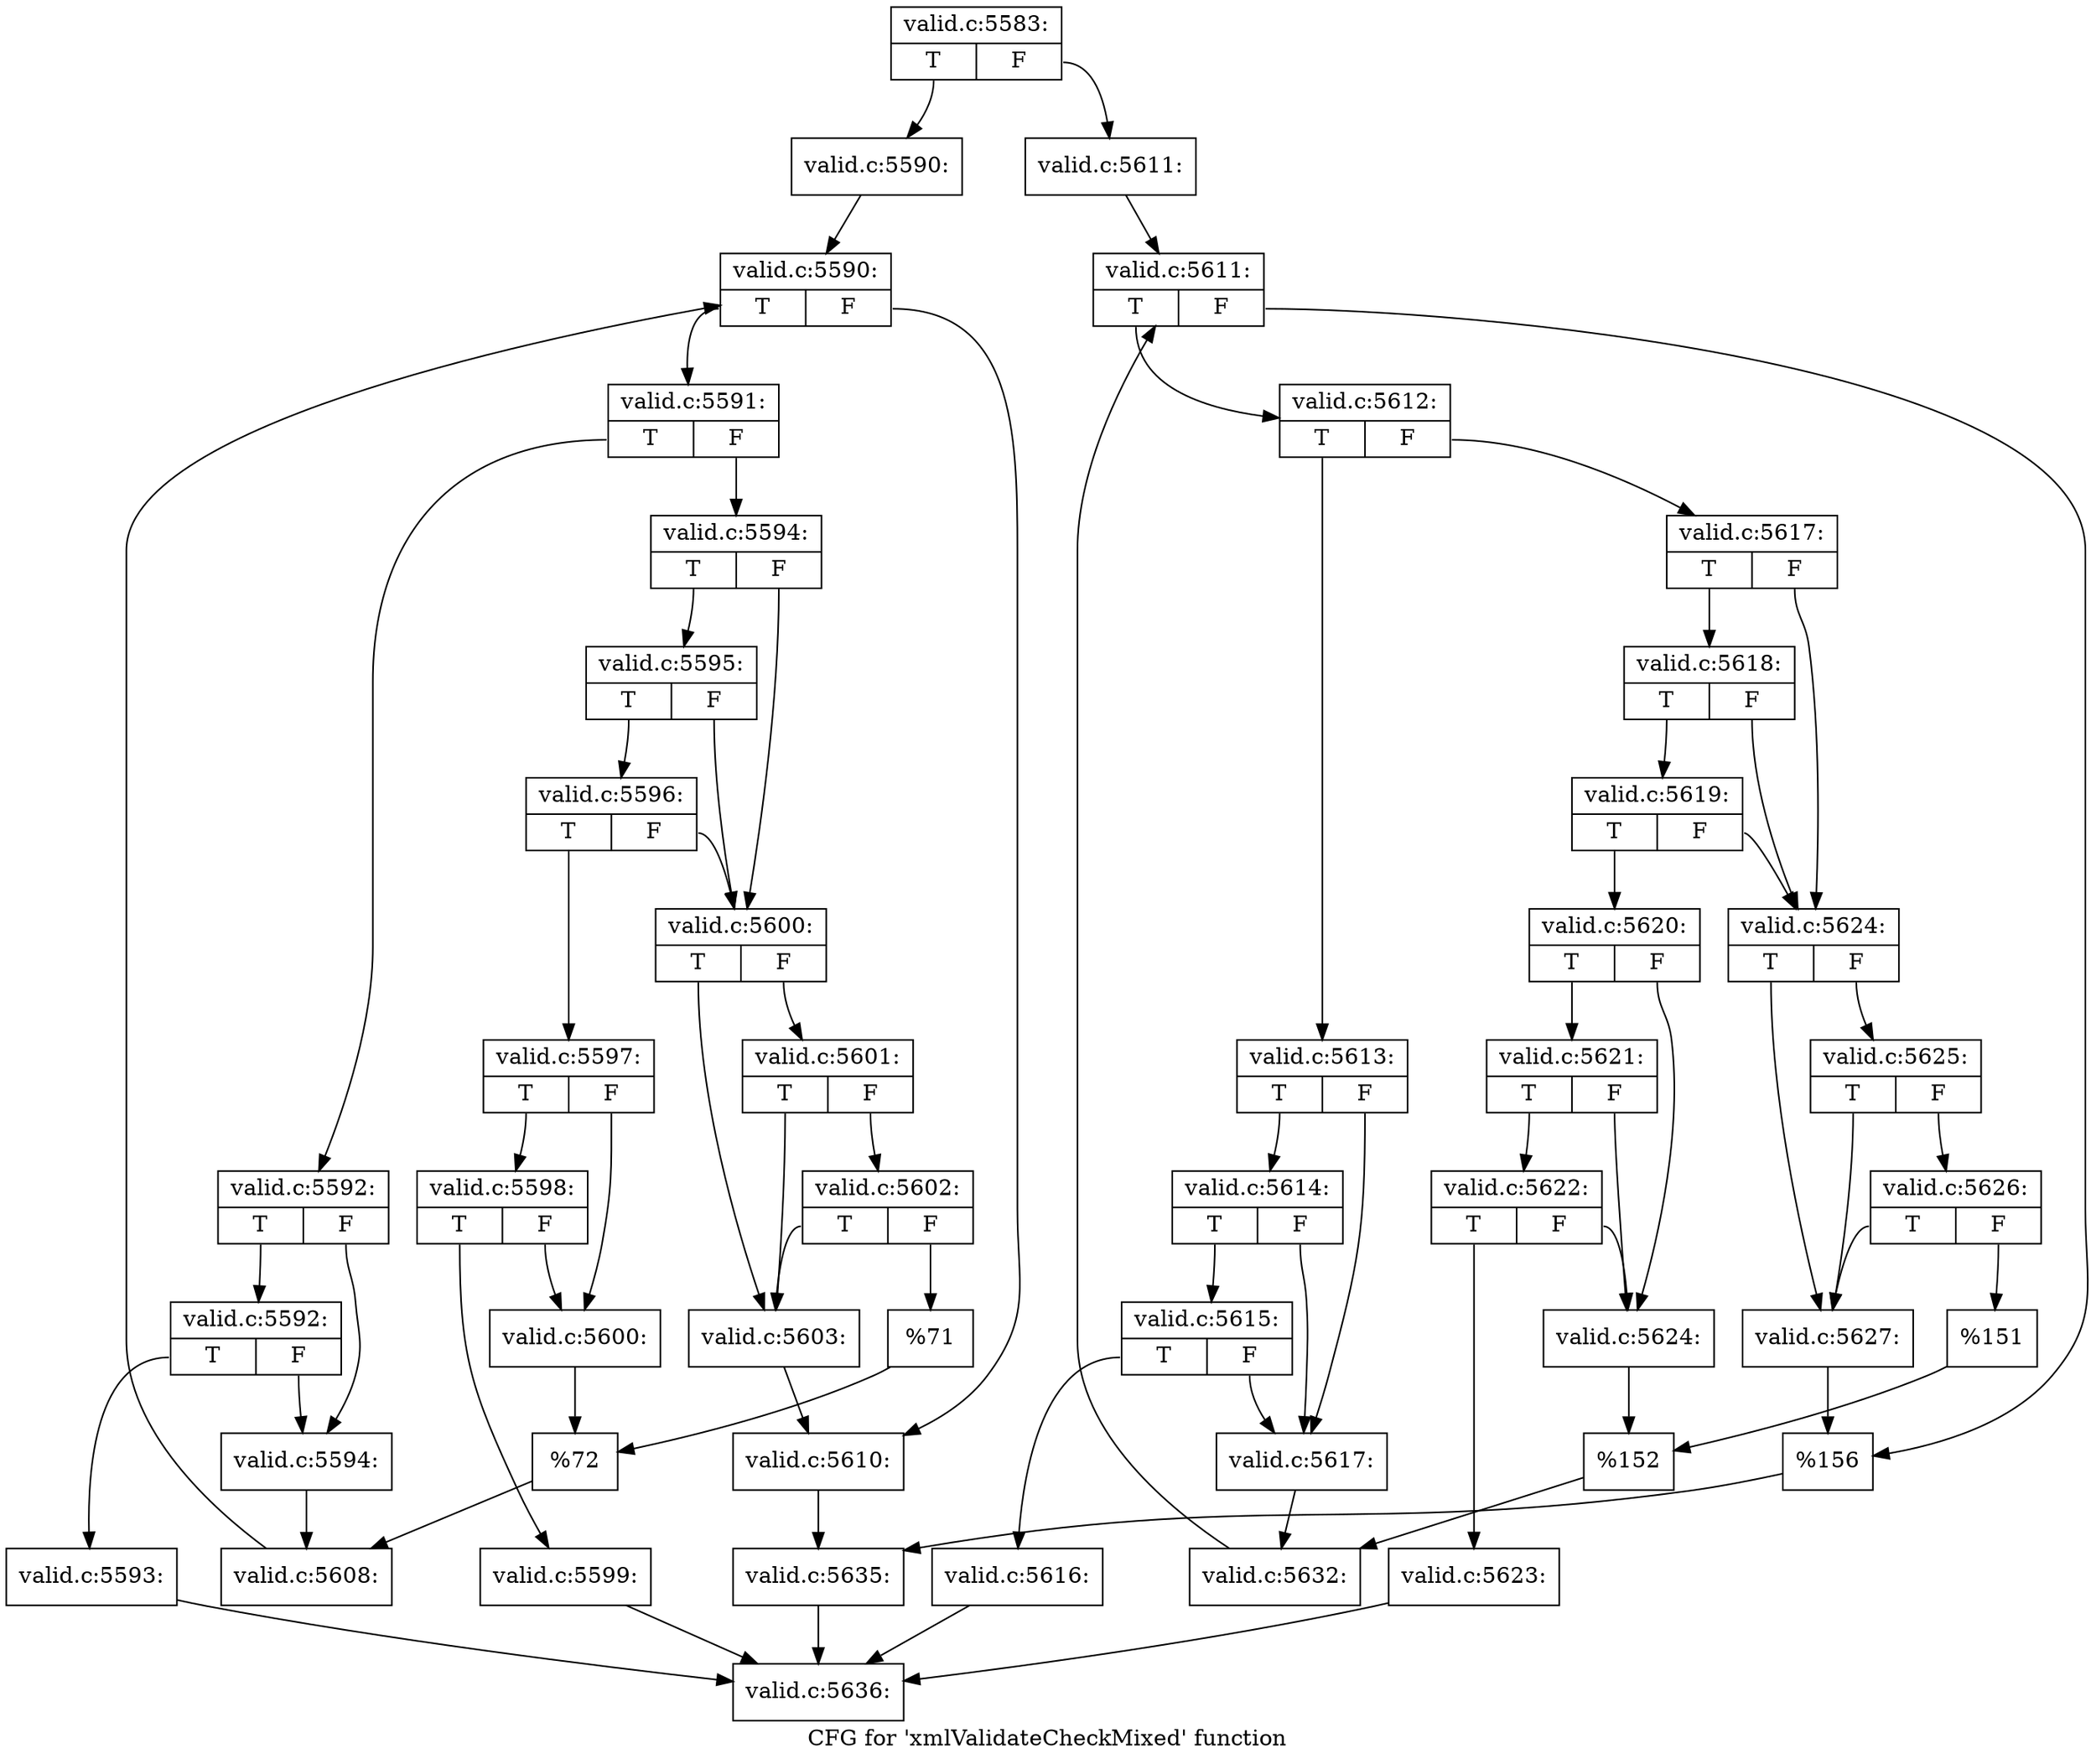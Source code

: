 digraph "CFG for 'xmlValidateCheckMixed' function" {
	label="CFG for 'xmlValidateCheckMixed' function";

	Node0x5315a30 [shape=record,label="{valid.c:5583:|{<s0>T|<s1>F}}"];
	Node0x5315a30:s0 -> Node0x5323580;
	Node0x5315a30:s1 -> Node0x5323620;
	Node0x5323580 [shape=record,label="{valid.c:5590:}"];
	Node0x5323580 -> Node0x5323970;
	Node0x5323970 [shape=record,label="{valid.c:5590:|{<s0>T|<s1>F}}"];
	Node0x5323970:s0 -> Node0x5323d00;
	Node0x5323970:s1 -> Node0x5323b30;
	Node0x5323d00 [shape=record,label="{valid.c:5591:|{<s0>T|<s1>F}}"];
	Node0x5323d00:s0 -> Node0x5323ec0;
	Node0x5323d00:s1 -> Node0x5323f60;
	Node0x5323ec0 [shape=record,label="{valid.c:5592:|{<s0>T|<s1>F}}"];
	Node0x5323ec0:s0 -> Node0x5324410;
	Node0x5323ec0:s1 -> Node0x53243c0;
	Node0x5324410 [shape=record,label="{valid.c:5592:|{<s0>T|<s1>F}}"];
	Node0x5324410:s0 -> Node0x5324370;
	Node0x5324410:s1 -> Node0x53243c0;
	Node0x5324370 [shape=record,label="{valid.c:5593:}"];
	Node0x5324370 -> Node0x5314e90;
	Node0x53243c0 [shape=record,label="{valid.c:5594:}"];
	Node0x53243c0 -> Node0x5323f10;
	Node0x5323f60 [shape=record,label="{valid.c:5594:|{<s0>T|<s1>F}}"];
	Node0x5323f60:s0 -> Node0x5325030;
	Node0x5323f60:s1 -> Node0x5324f60;
	Node0x5325030 [shape=record,label="{valid.c:5595:|{<s0>T|<s1>F}}"];
	Node0x5325030:s0 -> Node0x5324fb0;
	Node0x5325030:s1 -> Node0x5324f60;
	Node0x5324fb0 [shape=record,label="{valid.c:5596:|{<s0>T|<s1>F}}"];
	Node0x5324fb0:s0 -> Node0x5324ec0;
	Node0x5324fb0:s1 -> Node0x5324f60;
	Node0x5324ec0 [shape=record,label="{valid.c:5597:|{<s0>T|<s1>F}}"];
	Node0x5324ec0:s0 -> Node0x5325d80;
	Node0x5324ec0:s1 -> Node0x5325d30;
	Node0x5325d80 [shape=record,label="{valid.c:5598:|{<s0>T|<s1>F}}"];
	Node0x5325d80:s0 -> Node0x5325ce0;
	Node0x5325d80:s1 -> Node0x5325d30;
	Node0x5325ce0 [shape=record,label="{valid.c:5599:}"];
	Node0x5325ce0 -> Node0x5314e90;
	Node0x5325d30 [shape=record,label="{valid.c:5600:}"];
	Node0x5325d30 -> Node0x5324f10;
	Node0x5324f60 [shape=record,label="{valid.c:5600:|{<s0>T|<s1>F}}"];
	Node0x5324f60:s0 -> Node0x5326a90;
	Node0x5324f60:s1 -> Node0x5326bb0;
	Node0x5326bb0 [shape=record,label="{valid.c:5601:|{<s0>T|<s1>F}}"];
	Node0x5326bb0:s0 -> Node0x5326a90;
	Node0x5326bb0:s1 -> Node0x5326b30;
	Node0x5326b30 [shape=record,label="{valid.c:5602:|{<s0>T|<s1>F}}"];
	Node0x5326b30:s0 -> Node0x5326a90;
	Node0x5326b30:s1 -> Node0x5326ae0;
	Node0x5326a90 [shape=record,label="{valid.c:5603:}"];
	Node0x5326a90 -> Node0x5323b30;
	Node0x5326ae0 [shape=record,label="{%71}"];
	Node0x5326ae0 -> Node0x5324f10;
	Node0x5324f10 [shape=record,label="{%72}"];
	Node0x5324f10 -> Node0x5323f10;
	Node0x5323f10 [shape=record,label="{valid.c:5608:}"];
	Node0x5323f10 -> Node0x5323970;
	Node0x5323b30 [shape=record,label="{valid.c:5610:}"];
	Node0x5323b30 -> Node0x53235d0;
	Node0x5323620 [shape=record,label="{valid.c:5611:}"];
	Node0x5323620 -> Node0x5328050;
	Node0x5328050 [shape=record,label="{valid.c:5611:|{<s0>T|<s1>F}}"];
	Node0x5328050:s0 -> Node0x5328440;
	Node0x5328050:s1 -> Node0x5328270;
	Node0x5328440 [shape=record,label="{valid.c:5612:|{<s0>T|<s1>F}}"];
	Node0x5328440:s0 -> Node0x5328600;
	Node0x5328440:s1 -> Node0x53286a0;
	Node0x5328600 [shape=record,label="{valid.c:5613:|{<s0>T|<s1>F}}"];
	Node0x5328600:s0 -> Node0x5328bd0;
	Node0x5328600:s1 -> Node0x5328b00;
	Node0x5328bd0 [shape=record,label="{valid.c:5614:|{<s0>T|<s1>F}}"];
	Node0x5328bd0:s0 -> Node0x5328b50;
	Node0x5328bd0:s1 -> Node0x5328b00;
	Node0x5328b50 [shape=record,label="{valid.c:5615:|{<s0>T|<s1>F}}"];
	Node0x5328b50:s0 -> Node0x5328ab0;
	Node0x5328b50:s1 -> Node0x5328b00;
	Node0x5328ab0 [shape=record,label="{valid.c:5616:}"];
	Node0x5328ab0 -> Node0x5314e90;
	Node0x5328b00 [shape=record,label="{valid.c:5617:}"];
	Node0x5328b00 -> Node0x5328650;
	Node0x53286a0 [shape=record,label="{valid.c:5617:|{<s0>T|<s1>F}}"];
	Node0x53286a0:s0 -> Node0x532a430;
	Node0x53286a0:s1 -> Node0x532a360;
	Node0x532a430 [shape=record,label="{valid.c:5618:|{<s0>T|<s1>F}}"];
	Node0x532a430:s0 -> Node0x532a3b0;
	Node0x532a430:s1 -> Node0x532a360;
	Node0x532a3b0 [shape=record,label="{valid.c:5619:|{<s0>T|<s1>F}}"];
	Node0x532a3b0:s0 -> Node0x53298a0;
	Node0x532a3b0:s1 -> Node0x532a360;
	Node0x53298a0 [shape=record,label="{valid.c:5620:|{<s0>T|<s1>F}}"];
	Node0x53298a0:s0 -> Node0x532b180;
	Node0x53298a0:s1 -> Node0x532b0b0;
	Node0x532b180 [shape=record,label="{valid.c:5621:|{<s0>T|<s1>F}}"];
	Node0x532b180:s0 -> Node0x532b100;
	Node0x532b180:s1 -> Node0x532b0b0;
	Node0x532b100 [shape=record,label="{valid.c:5622:|{<s0>T|<s1>F}}"];
	Node0x532b100:s0 -> Node0x532b060;
	Node0x532b100:s1 -> Node0x532b0b0;
	Node0x532b060 [shape=record,label="{valid.c:5623:}"];
	Node0x532b060 -> Node0x5314e90;
	Node0x532b0b0 [shape=record,label="{valid.c:5624:}"];
	Node0x532b0b0 -> Node0x5329bd0;
	Node0x532a360 [shape=record,label="{valid.c:5624:|{<s0>T|<s1>F}}"];
	Node0x532a360:s0 -> Node0x532c4c0;
	Node0x532a360:s1 -> Node0x532c5e0;
	Node0x532c5e0 [shape=record,label="{valid.c:5625:|{<s0>T|<s1>F}}"];
	Node0x532c5e0:s0 -> Node0x532c4c0;
	Node0x532c5e0:s1 -> Node0x532c560;
	Node0x532c560 [shape=record,label="{valid.c:5626:|{<s0>T|<s1>F}}"];
	Node0x532c560:s0 -> Node0x532c4c0;
	Node0x532c560:s1 -> Node0x532c510;
	Node0x532c4c0 [shape=record,label="{valid.c:5627:}"];
	Node0x532c4c0 -> Node0x5328270;
	Node0x532c510 [shape=record,label="{%151}"];
	Node0x532c510 -> Node0x5329bd0;
	Node0x5329bd0 [shape=record,label="{%152}"];
	Node0x5329bd0 -> Node0x5328650;
	Node0x5328650 [shape=record,label="{valid.c:5632:}"];
	Node0x5328650 -> Node0x5328050;
	Node0x5328270 [shape=record,label="{%156}"];
	Node0x5328270 -> Node0x53235d0;
	Node0x53235d0 [shape=record,label="{valid.c:5635:}"];
	Node0x53235d0 -> Node0x5314e90;
	Node0x5314e90 [shape=record,label="{valid.c:5636:}"];
}
